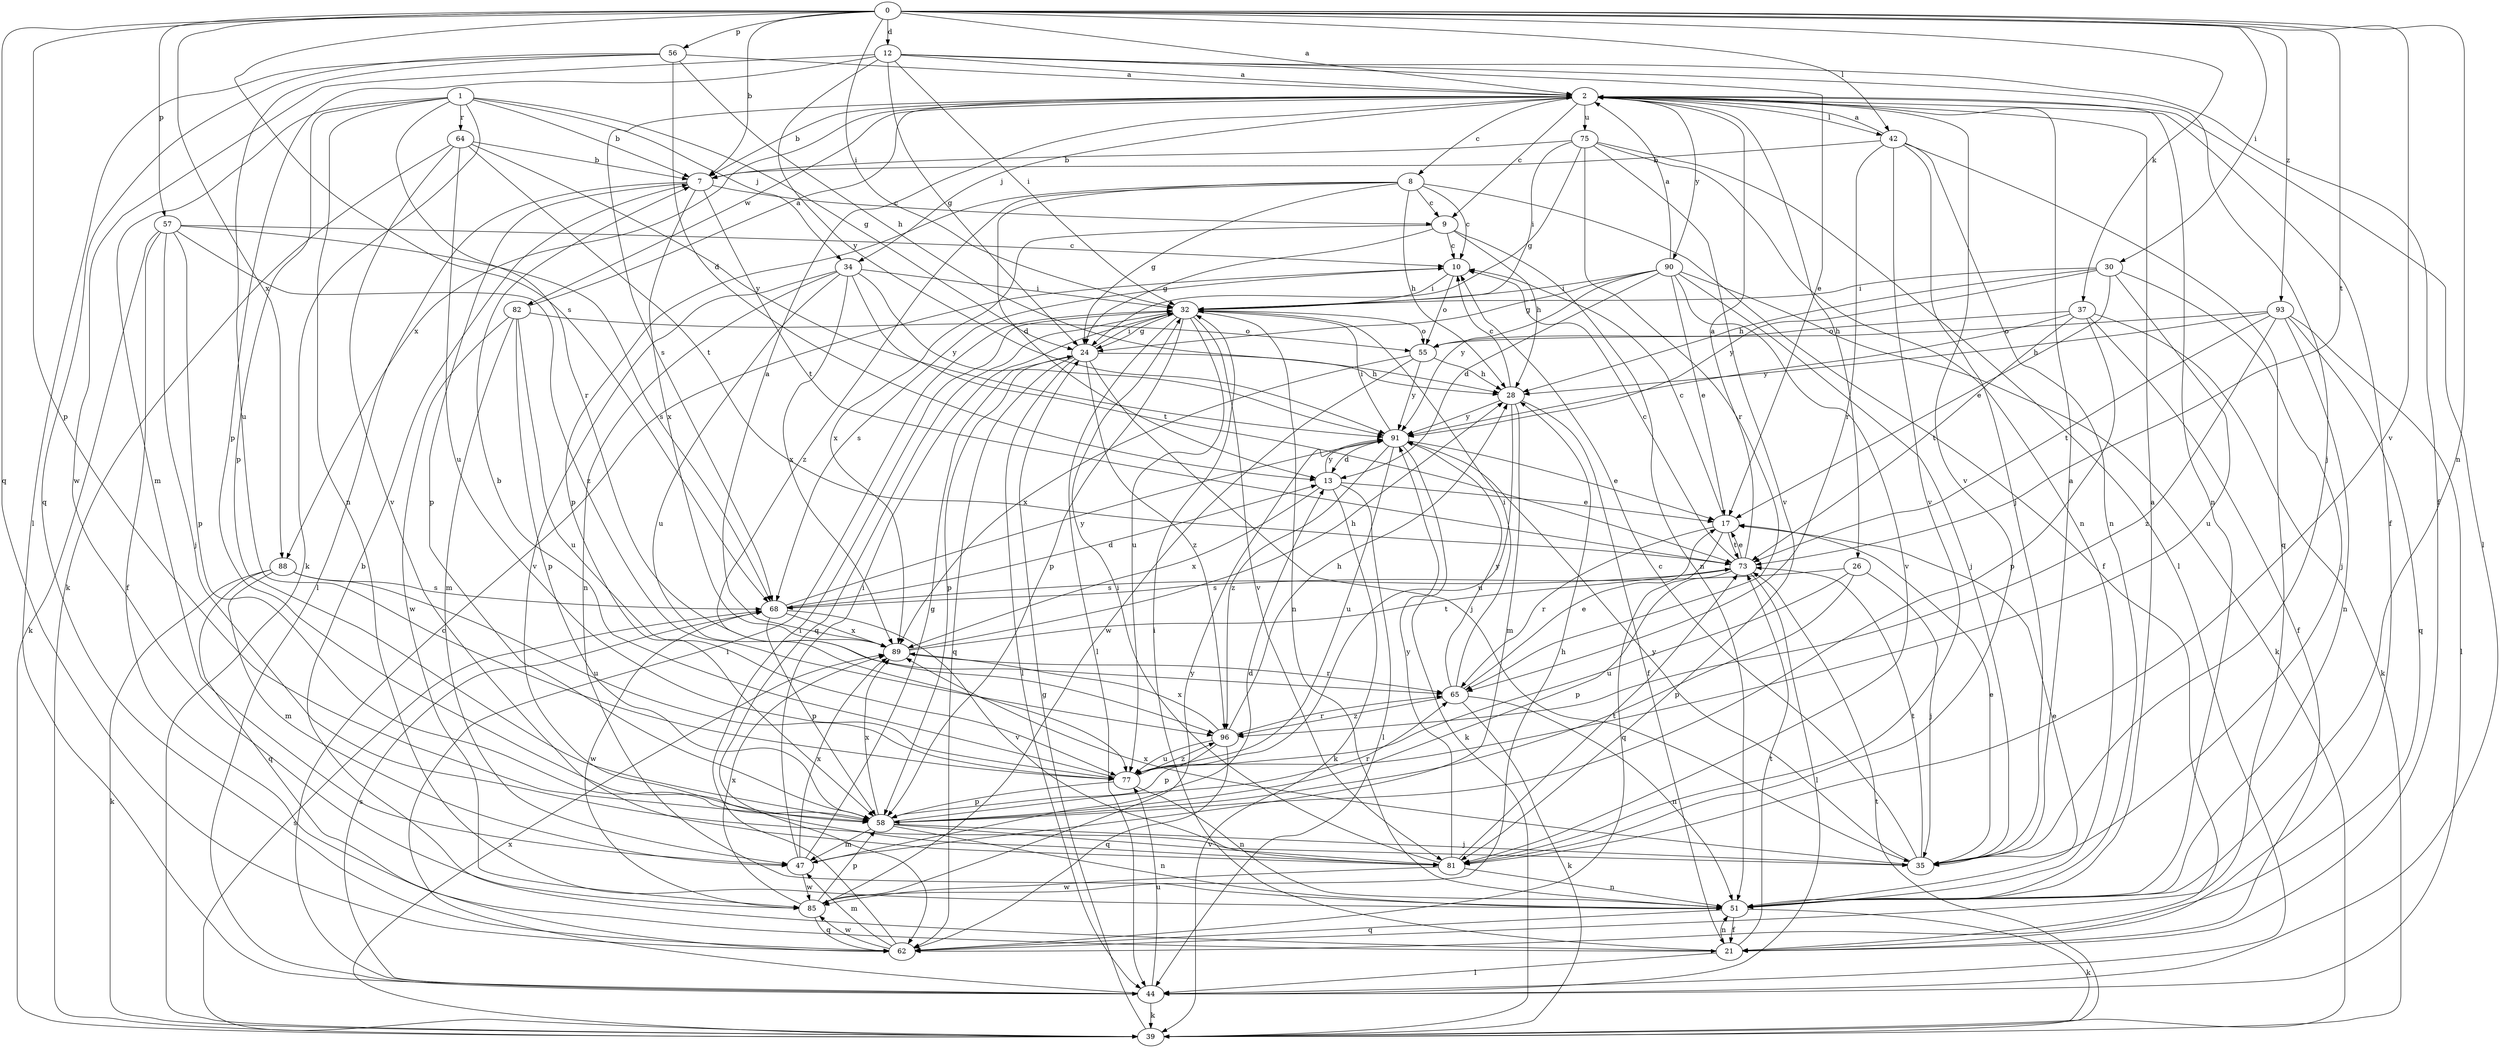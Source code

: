strict digraph  {
0;
1;
2;
7;
8;
9;
10;
12;
13;
17;
21;
24;
26;
28;
30;
32;
34;
35;
37;
39;
42;
44;
47;
51;
55;
56;
57;
58;
62;
64;
65;
68;
73;
75;
77;
81;
82;
85;
88;
89;
90;
91;
93;
96;
0 -> 2  [label=a];
0 -> 7  [label=b];
0 -> 12  [label=d];
0 -> 30  [label=i];
0 -> 32  [label=i];
0 -> 37  [label=k];
0 -> 42  [label=l];
0 -> 51  [label=n];
0 -> 56  [label=p];
0 -> 57  [label=p];
0 -> 58  [label=p];
0 -> 62  [label=q];
0 -> 68  [label=s];
0 -> 73  [label=t];
0 -> 81  [label=v];
0 -> 88  [label=x];
0 -> 93  [label=z];
1 -> 7  [label=b];
1 -> 24  [label=g];
1 -> 34  [label=j];
1 -> 39  [label=k];
1 -> 47  [label=m];
1 -> 51  [label=n];
1 -> 58  [label=p];
1 -> 64  [label=r];
1 -> 65  [label=r];
2 -> 7  [label=b];
2 -> 8  [label=c];
2 -> 9  [label=c];
2 -> 21  [label=f];
2 -> 26  [label=h];
2 -> 34  [label=j];
2 -> 42  [label=l];
2 -> 44  [label=l];
2 -> 51  [label=n];
2 -> 68  [label=s];
2 -> 75  [label=u];
2 -> 81  [label=v];
2 -> 82  [label=w];
2 -> 88  [label=x];
2 -> 90  [label=y];
7 -> 9  [label=c];
7 -> 44  [label=l];
7 -> 58  [label=p];
7 -> 73  [label=t];
7 -> 89  [label=x];
8 -> 9  [label=c];
8 -> 10  [label=c];
8 -> 13  [label=d];
8 -> 21  [label=f];
8 -> 24  [label=g];
8 -> 28  [label=h];
8 -> 58  [label=p];
8 -> 96  [label=z];
9 -> 10  [label=c];
9 -> 24  [label=g];
9 -> 28  [label=h];
9 -> 51  [label=n];
9 -> 89  [label=x];
10 -> 32  [label=i];
10 -> 55  [label=o];
10 -> 68  [label=s];
12 -> 2  [label=a];
12 -> 17  [label=e];
12 -> 21  [label=f];
12 -> 24  [label=g];
12 -> 32  [label=i];
12 -> 35  [label=j];
12 -> 58  [label=p];
12 -> 85  [label=w];
12 -> 91  [label=y];
13 -> 17  [label=e];
13 -> 39  [label=k];
13 -> 44  [label=l];
13 -> 89  [label=x];
13 -> 91  [label=y];
17 -> 10  [label=c];
17 -> 62  [label=q];
17 -> 65  [label=r];
17 -> 73  [label=t];
21 -> 7  [label=b];
21 -> 32  [label=i];
21 -> 44  [label=l];
21 -> 51  [label=n];
21 -> 73  [label=t];
24 -> 28  [label=h];
24 -> 32  [label=i];
24 -> 35  [label=j];
24 -> 44  [label=l];
24 -> 58  [label=p];
24 -> 62  [label=q];
24 -> 96  [label=z];
26 -> 35  [label=j];
26 -> 58  [label=p];
26 -> 68  [label=s];
26 -> 77  [label=u];
28 -> 10  [label=c];
28 -> 21  [label=f];
28 -> 47  [label=m];
28 -> 77  [label=u];
28 -> 91  [label=y];
30 -> 17  [label=e];
30 -> 28  [label=h];
30 -> 32  [label=i];
30 -> 35  [label=j];
30 -> 77  [label=u];
30 -> 91  [label=y];
32 -> 24  [label=g];
32 -> 44  [label=l];
32 -> 51  [label=n];
32 -> 55  [label=o];
32 -> 58  [label=p];
32 -> 62  [label=q];
32 -> 77  [label=u];
32 -> 81  [label=v];
34 -> 32  [label=i];
34 -> 51  [label=n];
34 -> 73  [label=t];
34 -> 77  [label=u];
34 -> 81  [label=v];
34 -> 89  [label=x];
34 -> 91  [label=y];
35 -> 2  [label=a];
35 -> 10  [label=c];
35 -> 17  [label=e];
35 -> 73  [label=t];
35 -> 89  [label=x];
35 -> 91  [label=y];
37 -> 21  [label=f];
37 -> 39  [label=k];
37 -> 55  [label=o];
37 -> 58  [label=p];
37 -> 73  [label=t];
37 -> 91  [label=y];
39 -> 24  [label=g];
39 -> 68  [label=s];
39 -> 73  [label=t];
39 -> 89  [label=x];
42 -> 2  [label=a];
42 -> 7  [label=b];
42 -> 35  [label=j];
42 -> 51  [label=n];
42 -> 62  [label=q];
42 -> 65  [label=r];
42 -> 81  [label=v];
44 -> 10  [label=c];
44 -> 32  [label=i];
44 -> 39  [label=k];
44 -> 68  [label=s];
44 -> 77  [label=u];
47 -> 13  [label=d];
47 -> 24  [label=g];
47 -> 32  [label=i];
47 -> 85  [label=w];
47 -> 89  [label=x];
51 -> 2  [label=a];
51 -> 17  [label=e];
51 -> 21  [label=f];
51 -> 39  [label=k];
51 -> 62  [label=q];
55 -> 28  [label=h];
55 -> 85  [label=w];
55 -> 89  [label=x];
55 -> 91  [label=y];
56 -> 2  [label=a];
56 -> 13  [label=d];
56 -> 28  [label=h];
56 -> 44  [label=l];
56 -> 62  [label=q];
56 -> 77  [label=u];
57 -> 10  [label=c];
57 -> 21  [label=f];
57 -> 35  [label=j];
57 -> 39  [label=k];
57 -> 58  [label=p];
57 -> 68  [label=s];
57 -> 96  [label=z];
58 -> 35  [label=j];
58 -> 47  [label=m];
58 -> 51  [label=n];
58 -> 65  [label=r];
58 -> 81  [label=v];
58 -> 89  [label=x];
62 -> 32  [label=i];
62 -> 47  [label=m];
62 -> 85  [label=w];
64 -> 7  [label=b];
64 -> 39  [label=k];
64 -> 73  [label=t];
64 -> 77  [label=u];
64 -> 81  [label=v];
64 -> 91  [label=y];
65 -> 17  [label=e];
65 -> 32  [label=i];
65 -> 39  [label=k];
65 -> 51  [label=n];
65 -> 91  [label=y];
65 -> 96  [label=z];
68 -> 13  [label=d];
68 -> 58  [label=p];
68 -> 81  [label=v];
68 -> 85  [label=w];
68 -> 89  [label=x];
68 -> 91  [label=y];
73 -> 2  [label=a];
73 -> 10  [label=c];
73 -> 17  [label=e];
73 -> 44  [label=l];
73 -> 58  [label=p];
73 -> 68  [label=s];
75 -> 7  [label=b];
75 -> 24  [label=g];
75 -> 32  [label=i];
75 -> 44  [label=l];
75 -> 51  [label=n];
75 -> 65  [label=r];
75 -> 81  [label=v];
77 -> 7  [label=b];
77 -> 51  [label=n];
77 -> 58  [label=p];
77 -> 96  [label=z];
81 -> 32  [label=i];
81 -> 51  [label=n];
81 -> 73  [label=t];
81 -> 85  [label=w];
81 -> 91  [label=y];
82 -> 2  [label=a];
82 -> 47  [label=m];
82 -> 55  [label=o];
82 -> 58  [label=p];
82 -> 77  [label=u];
82 -> 85  [label=w];
85 -> 28  [label=h];
85 -> 58  [label=p];
85 -> 62  [label=q];
85 -> 89  [label=x];
85 -> 91  [label=y];
88 -> 39  [label=k];
88 -> 47  [label=m];
88 -> 62  [label=q];
88 -> 68  [label=s];
88 -> 77  [label=u];
89 -> 2  [label=a];
89 -> 28  [label=h];
89 -> 65  [label=r];
89 -> 73  [label=t];
90 -> 2  [label=a];
90 -> 13  [label=d];
90 -> 17  [label=e];
90 -> 24  [label=g];
90 -> 32  [label=i];
90 -> 35  [label=j];
90 -> 39  [label=k];
90 -> 81  [label=v];
90 -> 91  [label=y];
91 -> 13  [label=d];
91 -> 17  [label=e];
91 -> 32  [label=i];
91 -> 39  [label=k];
91 -> 77  [label=u];
91 -> 96  [label=z];
93 -> 28  [label=h];
93 -> 44  [label=l];
93 -> 51  [label=n];
93 -> 55  [label=o];
93 -> 62  [label=q];
93 -> 73  [label=t];
93 -> 96  [label=z];
96 -> 28  [label=h];
96 -> 58  [label=p];
96 -> 62  [label=q];
96 -> 65  [label=r];
96 -> 77  [label=u];
96 -> 89  [label=x];
}
